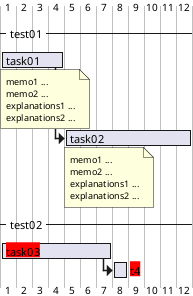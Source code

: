 {
  "sha1": "jli52nh8gt7onc9o07aj8t4unknup0",
  "insertion": {
    "when": "2024-06-03T18:59:32.013Z",
    "url": "https://plantuml.com/fr/gantt-diagram#c5aeee17b294caf8",
    "user": "plantuml@gmail.com"
  }
}
@startgantt

-- test01 --

[task01] lasts 4 days
note bottom
'note left
memo1 ...
memo2 ...
explanations1 ...
explanations2 ...
end note

[task02] lasts 8 days
[task01] -> [task02]
note bottom
'note left
memo1 ...
memo2 ...
explanations1 ...
explanations2 ...
end note
-- test02 --

[<back:red>task03] as [t3] lasts 7 days
[t3] -> [<back:red>t4]
@endgantt
